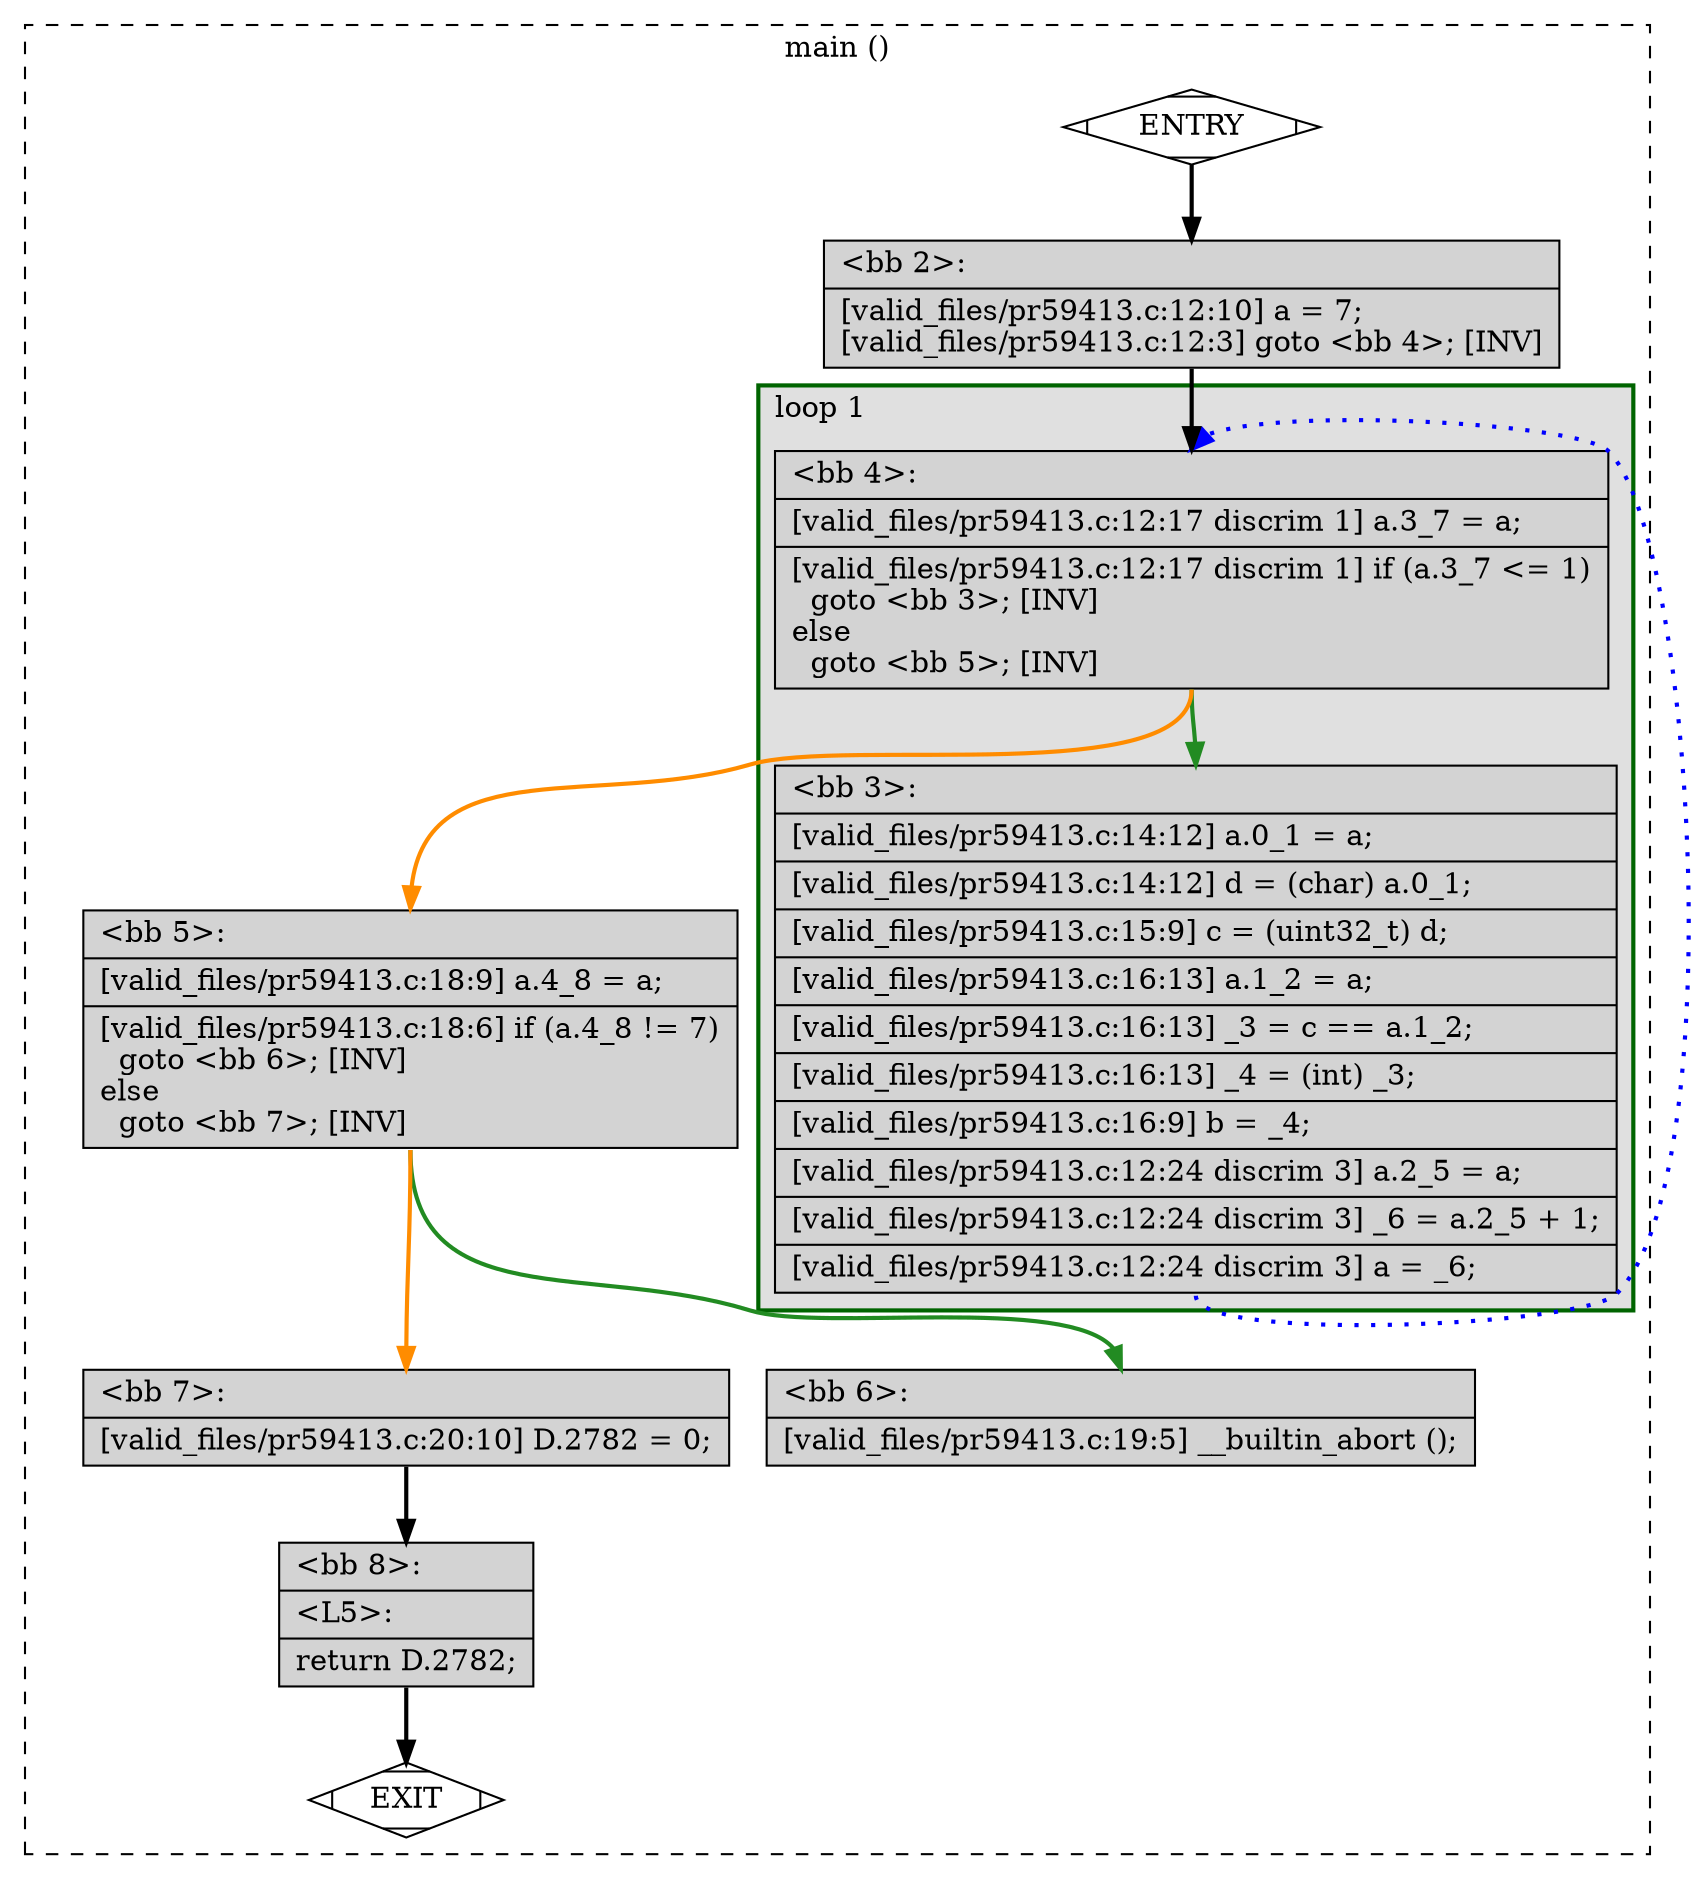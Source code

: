 digraph "a-pr59413.c.015t.cfg" {
overlap=false;
subgraph "cluster_main" {
	style="dashed";
	color="black";
	label="main ()";
	subgraph cluster_0_1 {
	style="filled";
	color="darkgreen";
	fillcolor="grey88";
	label="loop 1";
	labeljust=l;
	penwidth=2;
	fn_0_basic_block_4 [shape=record,style=filled,fillcolor=lightgrey,label="{\<bb\ 4\>:\l\
|[valid_files/pr59413.c:12:17\ discrim\ 1]\ a.3_7\ =\ a;\l\
|[valid_files/pr59413.c:12:17\ discrim\ 1]\ if\ (a.3_7\ \<=\ 1)\l\
\ \ goto\ \<bb\ 3\>;\ [INV]\l\
else\l\
\ \ goto\ \<bb\ 5\>;\ [INV]\l\
}"];

	fn_0_basic_block_3 [shape=record,style=filled,fillcolor=lightgrey,label="{\<bb\ 3\>:\l\
|[valid_files/pr59413.c:14:12]\ a.0_1\ =\ a;\l\
|[valid_files/pr59413.c:14:12]\ d\ =\ (char)\ a.0_1;\l\
|[valid_files/pr59413.c:15:9]\ c\ =\ (uint32_t)\ d;\l\
|[valid_files/pr59413.c:16:13]\ a.1_2\ =\ a;\l\
|[valid_files/pr59413.c:16:13]\ _3\ =\ c\ ==\ a.1_2;\l\
|[valid_files/pr59413.c:16:13]\ _4\ =\ (int)\ _3;\l\
|[valid_files/pr59413.c:16:9]\ b\ =\ _4;\l\
|[valid_files/pr59413.c:12:24\ discrim\ 3]\ a.2_5\ =\ a;\l\
|[valid_files/pr59413.c:12:24\ discrim\ 3]\ _6\ =\ a.2_5\ +\ 1;\l\
|[valid_files/pr59413.c:12:24\ discrim\ 3]\ a\ =\ _6;\l\
}"];

	}
	fn_0_basic_block_0 [shape=Mdiamond,style=filled,fillcolor=white,label="ENTRY"];

	fn_0_basic_block_1 [shape=Mdiamond,style=filled,fillcolor=white,label="EXIT"];

	fn_0_basic_block_2 [shape=record,style=filled,fillcolor=lightgrey,label="{\<bb\ 2\>:\l\
|[valid_files/pr59413.c:12:10]\ a\ =\ 7;\l\
[valid_files/pr59413.c:12:3]\ goto\ \<bb\ 4\>;\ [INV]\l\
}"];

	fn_0_basic_block_5 [shape=record,style=filled,fillcolor=lightgrey,label="{\<bb\ 5\>:\l\
|[valid_files/pr59413.c:18:9]\ a.4_8\ =\ a;\l\
|[valid_files/pr59413.c:18:6]\ if\ (a.4_8\ !=\ 7)\l\
\ \ goto\ \<bb\ 6\>;\ [INV]\l\
else\l\
\ \ goto\ \<bb\ 7\>;\ [INV]\l\
}"];

	fn_0_basic_block_6 [shape=record,style=filled,fillcolor=lightgrey,label="{\<bb\ 6\>:\l\
|[valid_files/pr59413.c:19:5]\ __builtin_abort\ ();\l\
}"];

	fn_0_basic_block_7 [shape=record,style=filled,fillcolor=lightgrey,label="{\<bb\ 7\>:\l\
|[valid_files/pr59413.c:20:10]\ D.2782\ =\ 0;\l\
}"];

	fn_0_basic_block_8 [shape=record,style=filled,fillcolor=lightgrey,label="{\<bb\ 8\>:\l\
|\<L5\>:\l\
|return\ D.2782;\l\
}"];

	fn_0_basic_block_0:s -> fn_0_basic_block_2:n [style="solid,bold",color=black,weight=100,constraint=true];
	fn_0_basic_block_2:s -> fn_0_basic_block_4:n [style="solid,bold",color=black,weight=100,constraint=true];
	fn_0_basic_block_3:s -> fn_0_basic_block_4:n [style="dotted,bold",color=blue,weight=10,constraint=false];
	fn_0_basic_block_4:s -> fn_0_basic_block_3:n [style="solid,bold",color=forestgreen,weight=10,constraint=true];
	fn_0_basic_block_4:s -> fn_0_basic_block_5:n [style="solid,bold",color=darkorange,weight=10,constraint=true];
	fn_0_basic_block_5:s -> fn_0_basic_block_6:n [style="solid,bold",color=forestgreen,weight=10,constraint=true];
	fn_0_basic_block_5:s -> fn_0_basic_block_7:n [style="solid,bold",color=darkorange,weight=10,constraint=true];
	fn_0_basic_block_7:s -> fn_0_basic_block_8:n [style="solid,bold",color=black,weight=100,constraint=true];
	fn_0_basic_block_8:s -> fn_0_basic_block_1:n [style="solid,bold",color=black,weight=10,constraint=true];
	fn_0_basic_block_0:s -> fn_0_basic_block_1:n [style="invis",constraint=true];
}
}
